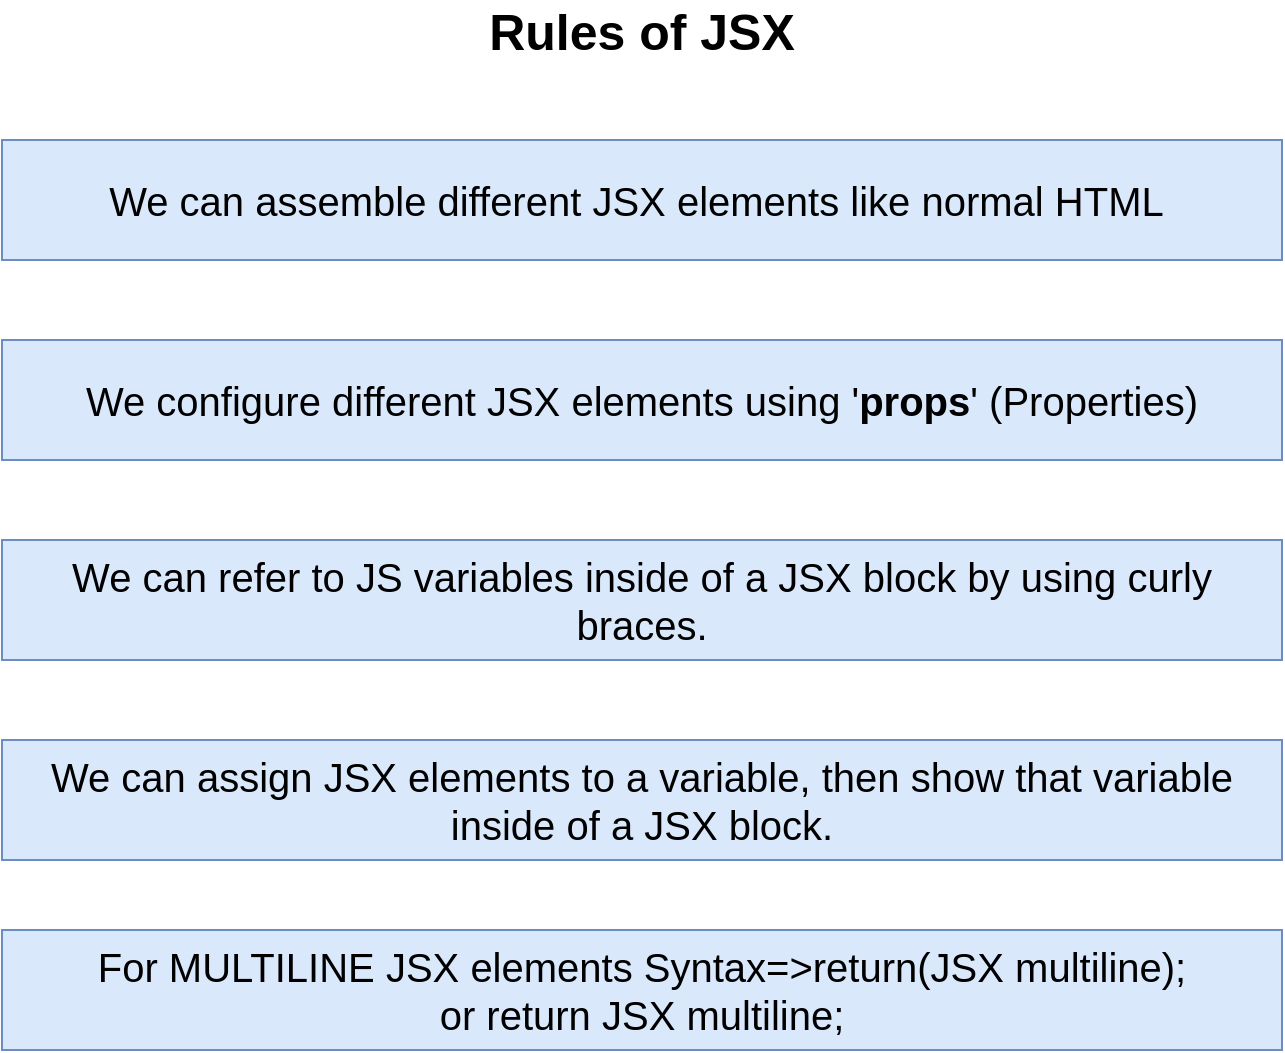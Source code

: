<mxfile version="15.8.7" type="device"><diagram id="lAAAUcMgHIYf4ZLm2P5p" name="Page-1"><mxGraphModel dx="868" dy="566" grid="1" gridSize="10" guides="1" tooltips="1" connect="1" arrows="1" fold="1" page="1" pageScale="1" pageWidth="827" pageHeight="1169" math="0" shadow="0"><root><mxCell id="0"/><mxCell id="1" parent="0"/><mxCell id="DJ3gN3ZMGH1ZOlt5DekT-1" value="&lt;span style=&quot;font-size: 20px&quot;&gt;We configure different JSX elements using '&lt;b&gt;props&lt;/b&gt;' (Properties)&lt;/span&gt;" style="rounded=0;whiteSpace=wrap;html=1;fillColor=#dae8fc;strokeColor=#6c8ebf;" vertex="1" parent="1"><mxGeometry x="120" y="260" width="640" height="60" as="geometry"/></mxCell><mxCell id="DJ3gN3ZMGH1ZOlt5DekT-2" value="&lt;span style=&quot;font-size: 20px&quot;&gt;We can refer to JS variables inside of a JSX block by using curly braces.&lt;/span&gt;" style="rounded=0;whiteSpace=wrap;html=1;fillColor=#dae8fc;strokeColor=#6c8ebf;" vertex="1" parent="1"><mxGeometry x="120" y="360" width="640" height="60" as="geometry"/></mxCell><mxCell id="DJ3gN3ZMGH1ZOlt5DekT-3" value="&lt;span style=&quot;font-size: 20px&quot;&gt;We can assign JSX elements to a variable, then show that variable inside of a JSX block.&lt;/span&gt;" style="rounded=0;whiteSpace=wrap;html=1;fillColor=#dae8fc;strokeColor=#6c8ebf;" vertex="1" parent="1"><mxGeometry x="120" y="460" width="640" height="60" as="geometry"/></mxCell><mxCell id="DJ3gN3ZMGH1ZOlt5DekT-4" value="&lt;font style=&quot;font-size: 20px&quot;&gt;We can assemble different JSX elements like normal HTML&amp;nbsp;&lt;/font&gt;" style="rounded=0;whiteSpace=wrap;html=1;fillColor=#dae8fc;strokeColor=#6c8ebf;" vertex="1" parent="1"><mxGeometry x="120" y="160" width="640" height="60" as="geometry"/></mxCell><mxCell id="DJ3gN3ZMGH1ZOlt5DekT-5" value="&lt;font style=&quot;font-size: 25px&quot;&gt;&lt;b&gt;Rules of JSX&lt;/b&gt;&lt;/font&gt;" style="text;html=1;strokeColor=none;fillColor=none;align=center;verticalAlign=middle;whiteSpace=wrap;rounded=0;" vertex="1" parent="1"><mxGeometry x="260" y="90" width="360" height="30" as="geometry"/></mxCell><mxCell id="DJ3gN3ZMGH1ZOlt5DekT-6" value="&lt;span style=&quot;font-size: 20px&quot;&gt;For MULTILINE JSX elements Syntax=&amp;gt;return(JSX multiline);&lt;br&gt;&amp;nbsp;or return JSX multiline;&amp;nbsp;&lt;/span&gt;" style="rounded=0;whiteSpace=wrap;html=1;fillColor=#dae8fc;strokeColor=#6c8ebf;" vertex="1" parent="1"><mxGeometry x="120" y="555" width="640" height="60" as="geometry"/></mxCell></root></mxGraphModel></diagram></mxfile>